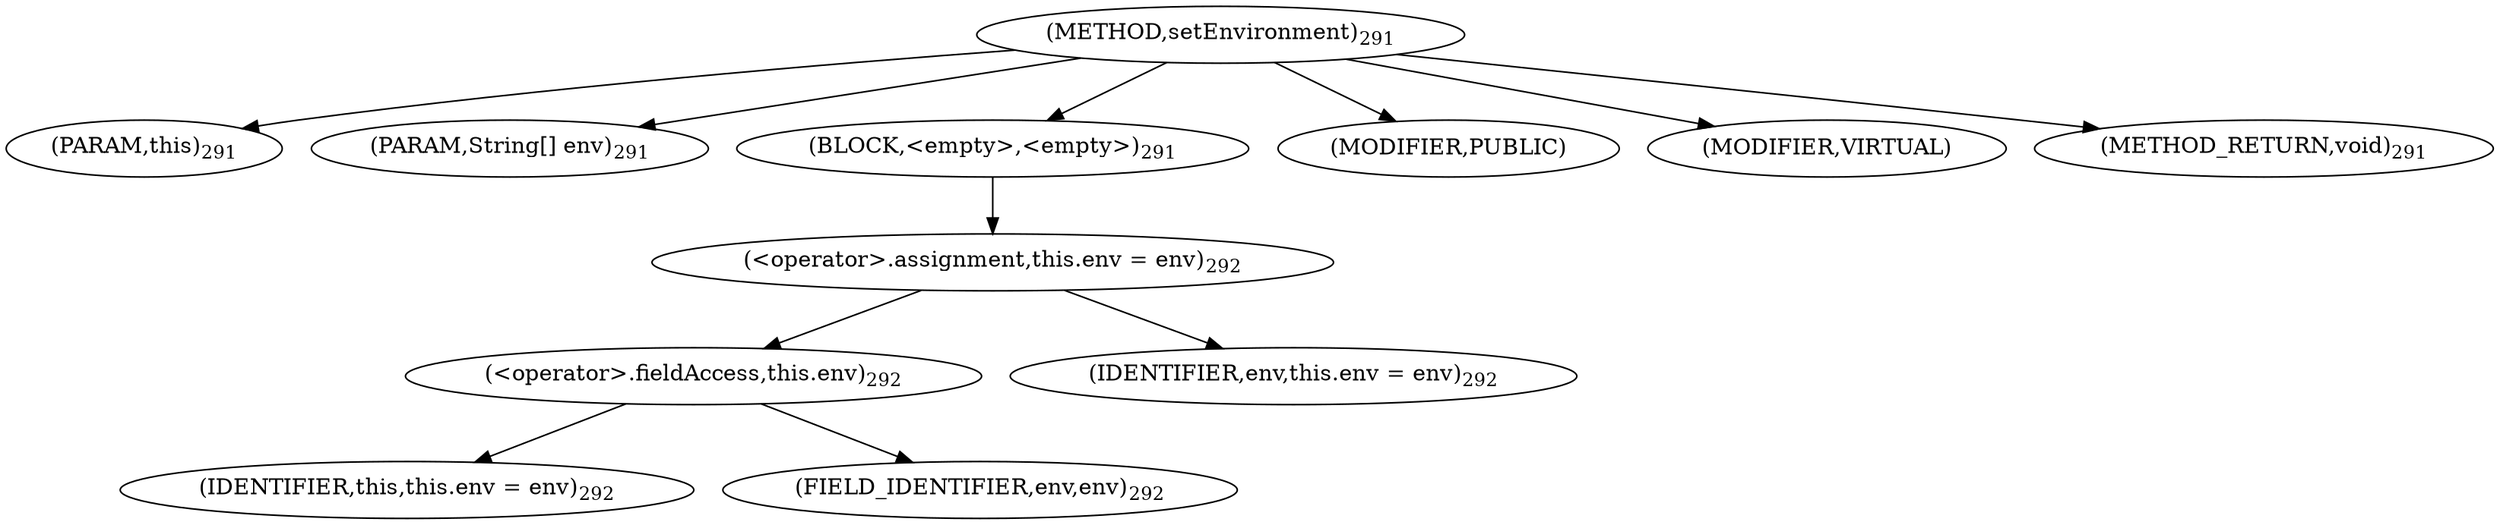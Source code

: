 digraph "setEnvironment" {  
"667" [label = <(METHOD,setEnvironment)<SUB>291</SUB>> ]
"22" [label = <(PARAM,this)<SUB>291</SUB>> ]
"668" [label = <(PARAM,String[] env)<SUB>291</SUB>> ]
"669" [label = <(BLOCK,&lt;empty&gt;,&lt;empty&gt;)<SUB>291</SUB>> ]
"670" [label = <(&lt;operator&gt;.assignment,this.env = env)<SUB>292</SUB>> ]
"671" [label = <(&lt;operator&gt;.fieldAccess,this.env)<SUB>292</SUB>> ]
"21" [label = <(IDENTIFIER,this,this.env = env)<SUB>292</SUB>> ]
"672" [label = <(FIELD_IDENTIFIER,env,env)<SUB>292</SUB>> ]
"673" [label = <(IDENTIFIER,env,this.env = env)<SUB>292</SUB>> ]
"674" [label = <(MODIFIER,PUBLIC)> ]
"675" [label = <(MODIFIER,VIRTUAL)> ]
"676" [label = <(METHOD_RETURN,void)<SUB>291</SUB>> ]
  "667" -> "22" 
  "667" -> "668" 
  "667" -> "669" 
  "667" -> "674" 
  "667" -> "675" 
  "667" -> "676" 
  "669" -> "670" 
  "670" -> "671" 
  "670" -> "673" 
  "671" -> "21" 
  "671" -> "672" 
}
